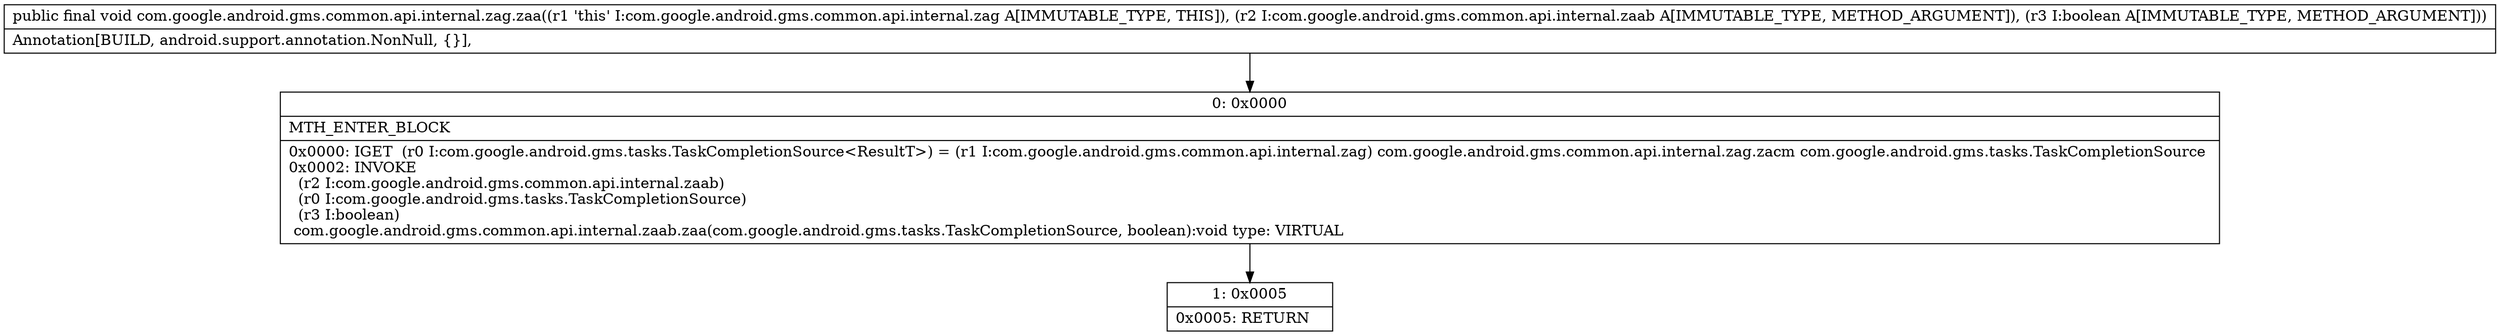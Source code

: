 digraph "CFG forcom.google.android.gms.common.api.internal.zag.zaa(Lcom\/google\/android\/gms\/common\/api\/internal\/zaab;Z)V" {
Node_0 [shape=record,label="{0\:\ 0x0000|MTH_ENTER_BLOCK\l|0x0000: IGET  (r0 I:com.google.android.gms.tasks.TaskCompletionSource\<ResultT\>) = (r1 I:com.google.android.gms.common.api.internal.zag) com.google.android.gms.common.api.internal.zag.zacm com.google.android.gms.tasks.TaskCompletionSource \l0x0002: INVOKE  \l  (r2 I:com.google.android.gms.common.api.internal.zaab)\l  (r0 I:com.google.android.gms.tasks.TaskCompletionSource)\l  (r3 I:boolean)\l com.google.android.gms.common.api.internal.zaab.zaa(com.google.android.gms.tasks.TaskCompletionSource, boolean):void type: VIRTUAL \l}"];
Node_1 [shape=record,label="{1\:\ 0x0005|0x0005: RETURN   \l}"];
MethodNode[shape=record,label="{public final void com.google.android.gms.common.api.internal.zag.zaa((r1 'this' I:com.google.android.gms.common.api.internal.zag A[IMMUTABLE_TYPE, THIS]), (r2 I:com.google.android.gms.common.api.internal.zaab A[IMMUTABLE_TYPE, METHOD_ARGUMENT]), (r3 I:boolean A[IMMUTABLE_TYPE, METHOD_ARGUMENT]))  | Annotation[BUILD, android.support.annotation.NonNull, \{\}], \l}"];
MethodNode -> Node_0;
Node_0 -> Node_1;
}

